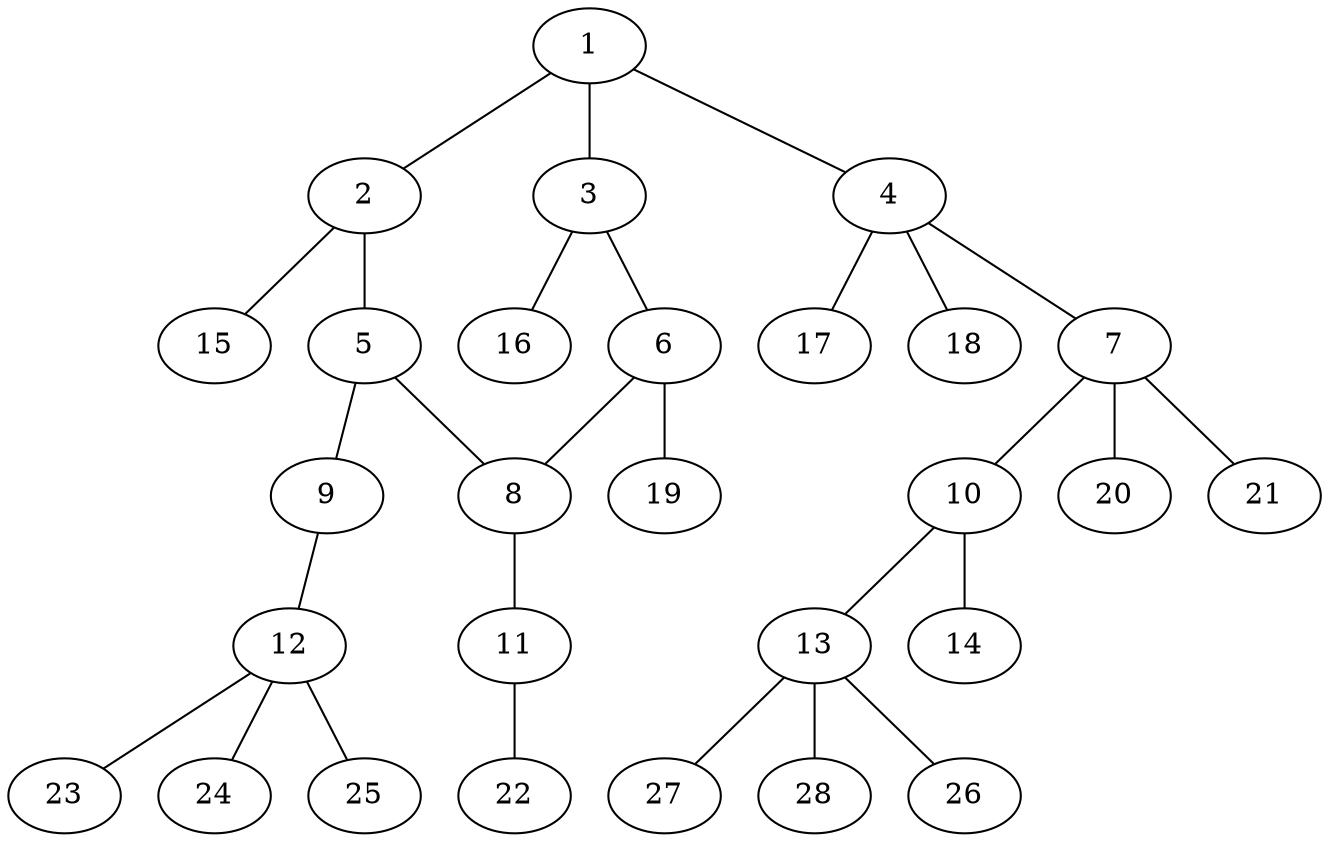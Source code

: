 graph molecule_758 {
	1	 [chem=C];
	2	 [chem=C];
	1 -- 2	 [valence=2];
	3	 [chem=C];
	1 -- 3	 [valence=1];
	4	 [chem=C];
	1 -- 4	 [valence=1];
	5	 [chem=C];
	2 -- 5	 [valence=1];
	15	 [chem=H];
	2 -- 15	 [valence=1];
	6	 [chem=C];
	3 -- 6	 [valence=2];
	16	 [chem=H];
	3 -- 16	 [valence=1];
	7	 [chem=C];
	4 -- 7	 [valence=1];
	17	 [chem=H];
	4 -- 17	 [valence=1];
	18	 [chem=H];
	4 -- 18	 [valence=1];
	8	 [chem=C];
	5 -- 8	 [valence=2];
	9	 [chem=O];
	5 -- 9	 [valence=1];
	6 -- 8	 [valence=1];
	19	 [chem=H];
	6 -- 19	 [valence=1];
	10	 [chem=C];
	7 -- 10	 [valence=1];
	20	 [chem=H];
	7 -- 20	 [valence=1];
	21	 [chem=H];
	7 -- 21	 [valence=1];
	11	 [chem=O];
	8 -- 11	 [valence=1];
	12	 [chem=C];
	9 -- 12	 [valence=1];
	13	 [chem=C];
	10 -- 13	 [valence=1];
	14	 [chem=O];
	10 -- 14	 [valence=2];
	22	 [chem=H];
	11 -- 22	 [valence=1];
	23	 [chem=H];
	12 -- 23	 [valence=1];
	24	 [chem=H];
	12 -- 24	 [valence=1];
	25	 [chem=H];
	12 -- 25	 [valence=1];
	26	 [chem=H];
	13 -- 26	 [valence=1];
	27	 [chem=H];
	13 -- 27	 [valence=1];
	28	 [chem=H];
	13 -- 28	 [valence=1];
}
